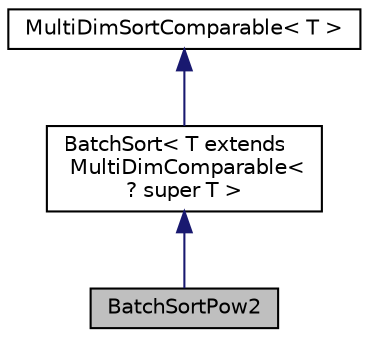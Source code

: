 digraph "BatchSortPow2"
{
 // INTERACTIVE_SVG=YES
  bgcolor="transparent";
  edge [fontname="Helvetica",fontsize="10",labelfontname="Helvetica",labelfontsize="10"];
  node [fontname="Helvetica",fontsize="10",shape=record];
  Node0 [label="BatchSortPow2",height=0.2,width=0.4,color="black", fillcolor="grey75", style="filled", fontcolor="black"];
  Node1 -> Node0 [dir="back",color="midnightblue",fontsize="10",style="solid",fontname="Helvetica"];
  Node1 [label="BatchSort\< T extends\l MultiDimComparable\<\l? super T \>",height=0.2,width=0.4,color="black",URL="$d8/dfa/classumontreal_1_1ssj_1_1util_1_1sort_1_1BatchSort.html",tooltip="This class implements a MultiDimSortComparable that performs a batch sort on multivariate arrays..."];
  Node2 -> Node1 [dir="back",color="midnightblue",fontsize="10",style="solid",fontname="Helvetica"];
  Node2 [label="MultiDimSortComparable\< T \>",height=0.2,width=0.4,color="black",URL="$de/d89/interfaceumontreal_1_1ssj_1_1util_1_1sort_1_1MultiDimSortComparable.html"];
}
